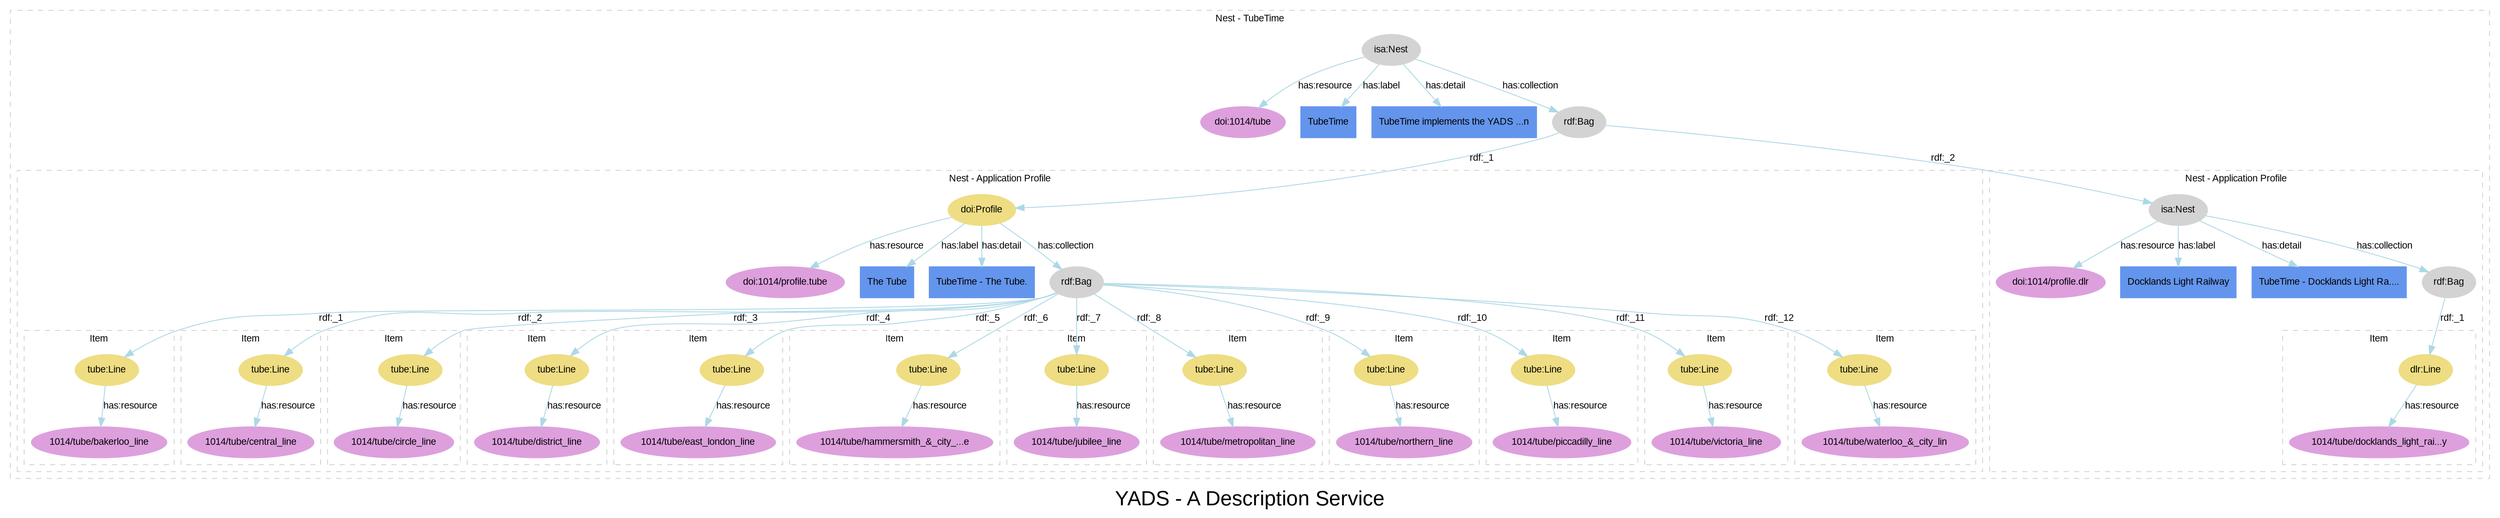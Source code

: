 
digraph yads { 



graph [

  fontname=arial, fontsize=24

  label="YADS - A Description Service"

];

node [

  fontname=arial, fontsize=11, fontcolor=black,

  style=filled, color=cornflowerblue,

];

edge [

  fontname=arial, fontsize=11, fontcolor=black,

  style=filled, color=lightblue,

];

rankdir=TB;



subgraph cluster_1 {



  style=dashed; color=lightgrey;

  fontname=arial; fontsize=11;

  fontcolor="black"; label="Nest - TubeTime";



  ":_1" [label="isa:Nest", color=lightgrey, URL="http://www2.elsevier.co.uk/~tony/1014/yads-schema-2002-04-03#Nest"];

  ":_1" -> "doi:1014/tube" [label="has:resource", URL="http://www2.elsevier.co.uk/~tony/1014/yads-schema-2002-04-03#resource"];

  ":_1" -> "node_1" [label="has:label", URL="http://www2.elsevier.co.uk/~tony/1014/yads-schema-2002-04-03#label"];

  ":_1" -> "node_2" [label="has:detail", URL="http://www2.elsevier.co.uk/~tony/1014/yads-schema-2002-04-03#detail"];

  ":_1" -> ":_2" [label="has:collection", URL="http://www2.elsevier.co.uk/~tony/1014/yads-schema-2002-04-03#collection"];

  ":_2" [label="rdf:Bag", color=lightgrey];

  "doi:1014/tube" [color=plum, URL="http://dx.doi.org/1014/tube"];

  "node_1" [shape=box, label="TubeTime"];

  "node_2" [shape=box, label="TubeTime implements the YADS ...n"];

  ":_2" [label="rdf:Bag", color=lightgrey, URL="http://www.w3.org/1999/02/22-rdf-syntax-ns#Bag"];

  ":_2" -> ":_3" [label="rdf:_1", URL="http://www.w3.org/1999/02/22-rdf-syntax-ns#_1"];

":_3" [label="isa:Nest"]

  ":_2" -> ":_17" [label="rdf:_2", URL="http://www.w3.org/1999/02/22-rdf-syntax-ns#_2"];

":_17" [label="isa:Nest"]



subgraph cluster_3 {



  style=dashed; color=lightgrey;

  fontname=arial; fontsize=11;

  fontcolor="black"; label="Nest - Application Profile";



  ":_3" [label="doi:Profile", color=lightgoldenrod];

  ":_3" -> "doi:1014/profile.tube" [label="has:resource", URL="http://www2.elsevier.co.uk/~tony/1014/yads-schema-2002-04-03#resource"];



  ":_3" -> "node_4" [label="has:label", URL="http://www2.elsevier.co.uk/~tony/1014/yads-schema-2002-04-03#label"];

  ":_3" -> "node_5" [label="has:detail", URL="http://www2.elsevier.co.uk/~tony/1014/yads-schema-2002-04-03#detail"];

  ":_3" -> ":_4" [label="has:collection", URL="http://www2.elsevier.co.uk/~tony/1014/yads-schema-2002-04-03#collection"];

  ":_4" [label="rdf:Bag", color=lightgrey];

  "doi:1014/profile.tube" [color=plum, URL="http://dx.doi.org/1014/profile.tube"];

  "node_4" [shape=box, label="The Tube"];

  "node_5" [shape=box, label="TubeTime - The Tube."];

  ":_4" [label="rdf:Bag", color=lightgrey, URL="http://www.w3.org/1999/02/22-rdf-syntax-ns#Bag"];

  ":_4" -> ":_5" [label="rdf:_1", URL="http://www.w3.org/1999/02/22-rdf-syntax-ns#_1"];

":_5" [label="isa:Item"]

  ":_4" -> ":_6" [label="rdf:_2", URL="http://www.w3.org/1999/02/22-rdf-syntax-ns#_2"];

":_6" [label="isa:Item"]

  ":_4" -> ":_7" [label="rdf:_3", URL="http://www.w3.org/1999/02/22-rdf-syntax-ns#_3"];

":_7" [label="isa:Item"]

  ":_4" -> ":_8" [label="rdf:_4", URL="http://www.w3.org/1999/02/22-rdf-syntax-ns#_4"];

":_8" [label="isa:Item"]

  ":_4" -> ":_9" [label="rdf:_5", URL="http://www.w3.org/1999/02/22-rdf-syntax-ns#_5"];

":_9" [label="isa:Item"]

  ":_4" -> ":_10" [label="rdf:_6", URL="http://www.w3.org/1999/02/22-rdf-syntax-ns#_6"];

":_10" [label="isa:Item"]

  ":_4" -> ":_11" [label="rdf:_7", URL="http://www.w3.org/1999/02/22-rdf-syntax-ns#_7"];

":_11" [label="isa:Item"]

  ":_4" -> ":_12" [label="rdf:_8", URL="http://www.w3.org/1999/02/22-rdf-syntax-ns#_8"];

":_12" [label="isa:Item"]

  ":_4" -> ":_13" [label="rdf:_9", URL="http://www.w3.org/1999/02/22-rdf-syntax-ns#_9"];

":_13" [label="isa:Item"]

  ":_4" -> ":_14" [label="rdf:_10", URL="http://www.w3.org/1999/02/22-rdf-syntax-ns#_10"];

":_14" [label="isa:Item"]

  ":_4" -> ":_15" [label="rdf:_11", URL="http://www.w3.org/1999/02/22-rdf-syntax-ns#_11"];

":_15" [label="isa:Item"]

  ":_4" -> ":_16" [label="rdf:_12", URL="http://www.w3.org/1999/02/22-rdf-syntax-ns#_12"];

":_16" [label="isa:Item"]



subgraph cluster_5 {



  style=dashed; color=lightgrey;

  fontname=arial; fontsize=11;

  fontcolor="black"; label="Item";



  ":_5" [label="tube:Line", color=lightgoldenrod];

  ":_5" -> "1014/tube/bakerloo_line" [label="has:resource", URL="http://www2.elsevier.co.uk/~tony/1014/yads-schema-2002-04-03#resource"];



  "1014/tube/bakerloo_line" [color=plum, URL="1014/tube/bakerloo_line"];

}



subgraph cluster_6 {



  style=dashed; color=lightgrey;

  fontname=arial; fontsize=11;

  fontcolor="black"; label="Item";



  ":_6" [label="tube:Line", color=lightgoldenrod];

  ":_6" -> "1014/tube/central_line" [label="has:resource", URL="http://www2.elsevier.co.uk/~tony/1014/yads-schema-2002-04-03#resource"];



  "1014/tube/central_line" [color=plum, URL="1014/tube/central_line"];

}



subgraph cluster_7 {



  style=dashed; color=lightgrey;

  fontname=arial; fontsize=11;

  fontcolor="black"; label="Item";



  ":_7" [label="tube:Line", color=lightgoldenrod];

  ":_7" -> "1014/tube/circle_line" [label="has:resource", URL="http://www2.elsevier.co.uk/~tony/1014/yads-schema-2002-04-03#resource"];



  "1014/tube/circle_line" [color=plum, URL="1014/tube/circle_line"];

}



subgraph cluster_8 {



  style=dashed; color=lightgrey;

  fontname=arial; fontsize=11;

  fontcolor="black"; label="Item";



  ":_8" [label="tube:Line", color=lightgoldenrod];

  ":_8" -> "1014/tube/district_line" [label="has:resource", URL="http://www2.elsevier.co.uk/~tony/1014/yads-schema-2002-04-03#resource"];



  "1014/tube/district_line" [color=plum, URL="1014/tube/district_line"];

}



subgraph cluster_9 {



  style=dashed; color=lightgrey;

  fontname=arial; fontsize=11;

  fontcolor="black"; label="Item";



  ":_9" [label="tube:Line", color=lightgoldenrod];

  ":_9" -> "1014/tube/east_london_line" [label="has:resource", URL="http://www2.elsevier.co.uk/~tony/1014/yads-schema-2002-04-03#resource"];



  "1014/tube/east_london_line" [color=plum, URL="1014/tube/east_london_line"];

}



subgraph cluster_10 {



  style=dashed; color=lightgrey;

  fontname=arial; fontsize=11;

  fontcolor="black"; label="Item";



  ":_10" [label="tube:Line", color=lightgoldenrod];

  ":_10" -> "1014/tube/hammersmith_&amp;_city_...e" [label="has:resource", URL="http://www2.elsevier.co.uk/~tony/1014/yads-schema-2002-04-03#resource"];



  "1014/tube/hammersmith_&amp;_city_...e" [color=plum, URL="1014/tube/hammersmith_&amp;_city_line"];

}



subgraph cluster_11 {



  style=dashed; color=lightgrey;

  fontname=arial; fontsize=11;

  fontcolor="black"; label="Item";



  ":_11" [label="tube:Line", color=lightgoldenrod];

  ":_11" -> "1014/tube/jubilee_line" [label="has:resource", URL="http://www2.elsevier.co.uk/~tony/1014/yads-schema-2002-04-03#resource"];



  "1014/tube/jubilee_line" [color=plum, URL="1014/tube/jubilee_line"];

}



subgraph cluster_12 {



  style=dashed; color=lightgrey;

  fontname=arial; fontsize=11;

  fontcolor="black"; label="Item";



  ":_12" [label="tube:Line", color=lightgoldenrod];

  ":_12" -> "1014/tube/metropolitan_line" [label="has:resource", URL="http://www2.elsevier.co.uk/~tony/1014/yads-schema-2002-04-03#resource"];



  "1014/tube/metropolitan_line" [color=plum, URL="1014/tube/metropolitan_line"];

}



subgraph cluster_13 {



  style=dashed; color=lightgrey;

  fontname=arial; fontsize=11;

  fontcolor="black"; label="Item";



  ":_13" [label="tube:Line", color=lightgoldenrod];

  ":_13" -> "1014/tube/northern_line" [label="has:resource", URL="http://www2.elsevier.co.uk/~tony/1014/yads-schema-2002-04-03#resource"];



  "1014/tube/northern_line" [color=plum, URL="1014/tube/northern_line"];

}



subgraph cluster_14 {



  style=dashed; color=lightgrey;

  fontname=arial; fontsize=11;

  fontcolor="black"; label="Item";



  ":_14" [label="tube:Line", color=lightgoldenrod];

  ":_14" -> "1014/tube/piccadilly_line" [label="has:resource", URL="http://www2.elsevier.co.uk/~tony/1014/yads-schema-2002-04-03#resource"];



  "1014/tube/piccadilly_line" [color=plum, URL="1014/tube/piccadilly_line"];

}



subgraph cluster_15 {



  style=dashed; color=lightgrey;

  fontname=arial; fontsize=11;

  fontcolor="black"; label="Item";



  ":_15" [label="tube:Line", color=lightgoldenrod];

  ":_15" -> "1014/tube/victoria_line" [label="has:resource", URL="http://www2.elsevier.co.uk/~tony/1014/yads-schema-2002-04-03#resource"];



  "1014/tube/victoria_line" [color=plum, URL="1014/tube/victoria_line"];

}



subgraph cluster_16 {



  style=dashed; color=lightgrey;

  fontname=arial; fontsize=11;

  fontcolor="black"; label="Item";



  ":_16" [label="tube:Line", color=lightgoldenrod];

  ":_16" -> "1014/tube/waterloo_&amp;_city_lin" [label="has:resource", URL="http://www2.elsevier.co.uk/~tony/1014/yads-schema-2002-04-03#resource"];



  "1014/tube/waterloo_&amp;_city_lin" [color=plum, URL="1014/tube/waterloo_&amp;_city_line"];

}



}



subgraph cluster_17 {



  style=dashed; color=lightgrey;

  fontname=arial; fontsize=11;

  fontcolor="black"; label="Nest - Application Profile";



  ":_17" [label="isa:Nest", color=lightgrey, URL="http://www2.elsevier.co.uk/~tony/1014/yads-schema-2002-04-03#Nest"];

  ":_17" -> "doi:1014/profile.dlr" [label="has:resource", URL="http://www2.elsevier.co.uk/~tony/1014/yads-schema-2002-04-03#resource"];

  ":_17" -> "node_18" [label="has:label", URL="http://www2.elsevier.co.uk/~tony/1014/yads-schema-2002-04-03#label"];

  ":_17" -> "node_19" [label="has:detail", URL="http://www2.elsevier.co.uk/~tony/1014/yads-schema-2002-04-03#detail"];

  ":_17" -> ":_18" [label="has:collection", URL="http://www2.elsevier.co.uk/~tony/1014/yads-schema-2002-04-03#collection"];

  ":_18" [label="rdf:Bag", color=lightgrey];

  "doi:1014/profile.dlr" [color=plum, URL="http://dx.doi.org/1014/profile.dlr"];

  "node_18" [shape=box, label="Docklands Light Railway"];

  "node_19" [shape=box, label="TubeTime - Docklands Light Ra...."];

  ":_18" [label="rdf:Bag", color=lightgrey, URL="http://www.w3.org/1999/02/22-rdf-syntax-ns#Bag"];

  ":_18" -> ":_19" [label="rdf:_1", URL="http://www.w3.org/1999/02/22-rdf-syntax-ns#_1"];

":_19" [label="isa:Item"]



subgraph cluster_19 {



  style=dashed; color=lightgrey;

  fontname=arial; fontsize=11;

  fontcolor="black"; label="Item";



  ":_19" [label="dlr:Line", color=lightgoldenrod];

  ":_19" -> "1014/tube/docklands_light_rai...y" [label="has:resource", URL="http://www2.elsevier.co.uk/~tony/1014/yads-schema-2002-04-03#resource"];



  "1014/tube/docklands_light_rai...y" [color=plum, URL="1014/tube/docklands_light_railway"];

}



}



}



}

